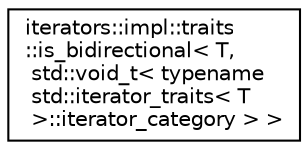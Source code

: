 digraph "Graphical Class Hierarchy"
{
 // INTERACTIVE_SVG=YES
 // LATEX_PDF_SIZE
  edge [fontname="Helvetica",fontsize="10",labelfontname="Helvetica",labelfontsize="10"];
  node [fontname="Helvetica",fontsize="10",shape=record];
  rankdir="LR";
  Node0 [label="iterators::impl::traits\l::is_bidirectional\< T,\l std::void_t\< typename\l std::iterator_traits\< T\l \>::iterator_category \> \>",height=0.2,width=0.4,color="black", fillcolor="white", style="filled",URL="$structiterators_1_1impl_1_1traits_1_1is__bidirectional_3_01T_00_01std_1_1void__t_3_01typename_015d2cb7e40ec378eb9029024c6febf154.html",tooltip=" "];
}
